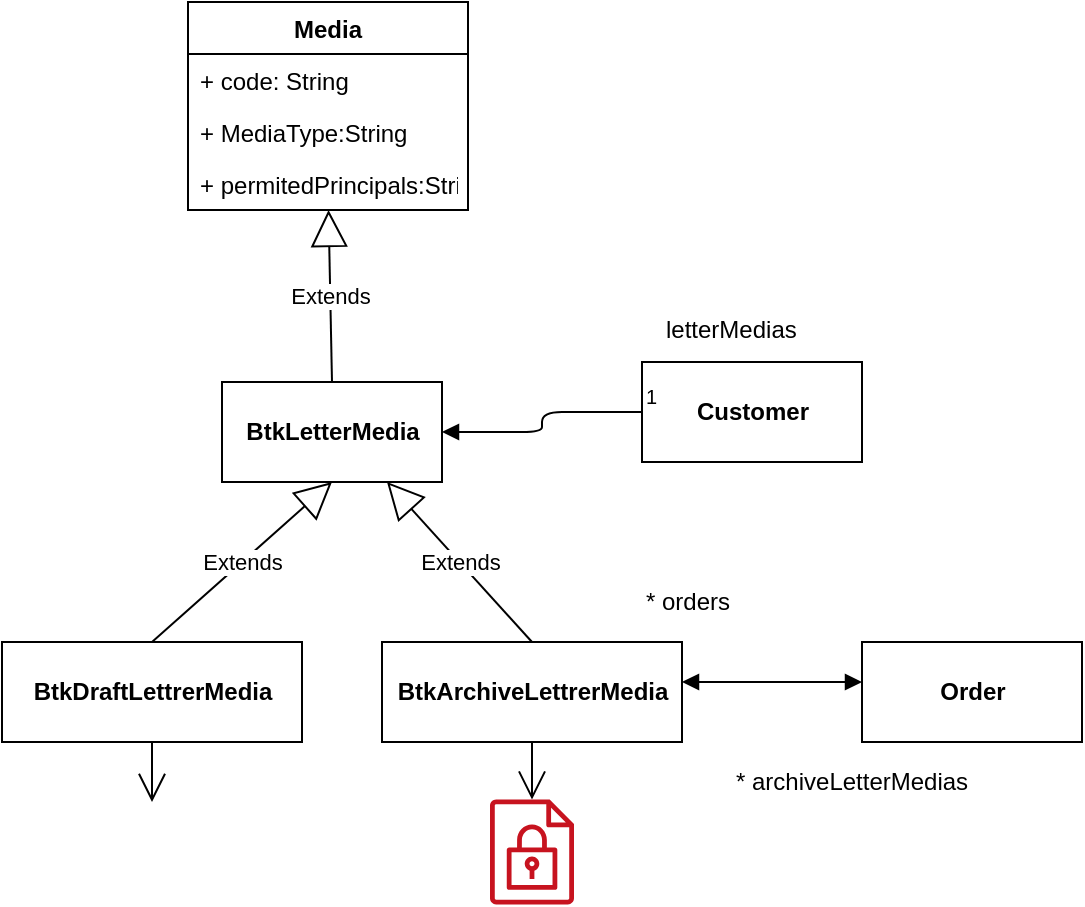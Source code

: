 <mxfile version="12.1.9" type="github" pages="1">
  <diagram id="HOtI-sz_BUimLlqROvsf" name="Page-1">
    <mxGraphModel dx="1379" dy="536" grid="1" gridSize="10" guides="1" tooltips="1" connect="1" arrows="1" fold="1" page="1" pageScale="1" pageWidth="827" pageHeight="1169" math="0" shadow="0">
      <root>
        <mxCell id="0"/>
        <mxCell id="1" parent="0"/>
        <mxCell id="HO2AVKdY3egmCjN-2I0X-20" value="&lt;b&gt;BtkLetterMedia&lt;/b&gt;" style="html=1;" vertex="1" parent="1">
          <mxGeometry x="290" y="280" width="110" height="50" as="geometry"/>
        </mxCell>
        <mxCell id="HO2AVKdY3egmCjN-2I0X-21" value="Extends" style="endArrow=block;endSize=16;endFill=0;html=1;exitX=0.5;exitY=0;exitDx=0;exitDy=0;" edge="1" parent="1" source="HO2AVKdY3egmCjN-2I0X-20" target="HO2AVKdY3egmCjN-2I0X-44">
          <mxGeometry width="160" relative="1" as="geometry">
            <mxPoint x="290" y="350" as="sourcePoint"/>
            <mxPoint x="349" y="207" as="targetPoint"/>
          </mxGeometry>
        </mxCell>
        <mxCell id="HO2AVKdY3egmCjN-2I0X-22" value="&lt;b&gt;Customer&lt;/b&gt;" style="html=1;" vertex="1" parent="1">
          <mxGeometry x="500" y="270" width="110" height="50" as="geometry"/>
        </mxCell>
        <mxCell id="HO2AVKdY3egmCjN-2I0X-23" value="&lt;span style=&quot;font-size: 12px&quot;&gt;letterMedias&lt;/span&gt;" style="endArrow=block;endFill=1;html=1;edgeStyle=orthogonalEdgeStyle;align=left;verticalAlign=top;exitX=0;exitY=0.5;exitDx=0;exitDy=0;" edge="1" parent="1" source="HO2AVKdY3egmCjN-2I0X-22" target="HO2AVKdY3egmCjN-2I0X-20">
          <mxGeometry x="-0.091" y="81" relative="1" as="geometry">
            <mxPoint x="480" y="310" as="sourcePoint"/>
            <mxPoint x="640" y="310" as="targetPoint"/>
            <mxPoint x="-21" y="-55" as="offset"/>
          </mxGeometry>
        </mxCell>
        <mxCell id="HO2AVKdY3egmCjN-2I0X-24" value="1" style="resizable=0;html=1;align=left;verticalAlign=bottom;labelBackgroundColor=#ffffff;fontSize=10;" connectable="0" vertex="1" parent="HO2AVKdY3egmCjN-2I0X-23">
          <mxGeometry x="-1" relative="1" as="geometry"/>
        </mxCell>
        <mxCell id="HO2AVKdY3egmCjN-2I0X-28" value="&lt;b&gt;BtkArchiveLettrerMedia&lt;/b&gt;" style="html=1;" vertex="1" parent="1">
          <mxGeometry x="370" y="410" width="150" height="50" as="geometry"/>
        </mxCell>
        <mxCell id="HO2AVKdY3egmCjN-2I0X-29" value="Extends" style="endArrow=block;endSize=16;endFill=0;html=1;entryX=0.75;entryY=1;entryDx=0;entryDy=0;exitX=0.5;exitY=0;exitDx=0;exitDy=0;" edge="1" parent="1" source="HO2AVKdY3egmCjN-2I0X-28" target="HO2AVKdY3egmCjN-2I0X-20">
          <mxGeometry width="160" relative="1" as="geometry">
            <mxPoint x="370" y="380" as="sourcePoint"/>
            <mxPoint x="390" y="350" as="targetPoint"/>
          </mxGeometry>
        </mxCell>
        <mxCell id="HO2AVKdY3egmCjN-2I0X-30" value="Extends" style="endArrow=block;endSize=16;endFill=0;html=1;exitX=0.5;exitY=0;exitDx=0;exitDy=0;entryX=0.5;entryY=1;entryDx=0;entryDy=0;" edge="1" parent="1" source="HO2AVKdY3egmCjN-2I0X-45" target="HO2AVKdY3egmCjN-2I0X-20">
          <mxGeometry width="160" relative="1" as="geometry">
            <mxPoint x="200" y="370" as="sourcePoint"/>
            <mxPoint x="173.333" y="250" as="targetPoint"/>
            <Array as="points"/>
          </mxGeometry>
        </mxCell>
        <mxCell id="HO2AVKdY3egmCjN-2I0X-31" value="&lt;b&gt;Order&lt;/b&gt;" style="html=1;" vertex="1" parent="1">
          <mxGeometry x="610" y="410" width="110" height="50" as="geometry"/>
        </mxCell>
        <mxCell id="HO2AVKdY3egmCjN-2I0X-32" value="" style="endArrow=block;startArrow=block;endFill=1;startFill=1;html=1;" edge="1" parent="1">
          <mxGeometry width="160" relative="1" as="geometry">
            <mxPoint x="520" y="430" as="sourcePoint"/>
            <mxPoint x="610" y="430" as="targetPoint"/>
          </mxGeometry>
        </mxCell>
        <mxCell id="HO2AVKdY3egmCjN-2I0X-33" value="* orders" style="text;html=1;resizable=0;points=[];autosize=1;align=left;verticalAlign=top;spacingTop=-4;" vertex="1" parent="1">
          <mxGeometry x="500" y="380" width="60" height="20" as="geometry"/>
        </mxCell>
        <mxCell id="HO2AVKdY3egmCjN-2I0X-34" value="* archiveLetterMedias" style="text;html=1;resizable=0;points=[];autosize=1;align=left;verticalAlign=top;spacingTop=-4;" vertex="1" parent="1">
          <mxGeometry x="545" y="470" width="130" height="20" as="geometry"/>
        </mxCell>
        <mxCell id="HO2AVKdY3egmCjN-2I0X-35" value="" style="shape=image;html=1;verticalAlign=top;verticalLabelPosition=bottom;labelBackgroundColor=#ffffff;imageAspect=0;aspect=fixed;image=https://cdn1.iconfinder.com/data/icons/Futurosoft%20Icons%200.5.2/128x128/mimetypes/encrypted.png" vertex="1" parent="1">
          <mxGeometry x="230" y="490" width="50" height="50" as="geometry"/>
        </mxCell>
        <mxCell id="HO2AVKdY3egmCjN-2I0X-37" value="" style="endArrow=open;endFill=1;endSize=12;html=1;exitX=0.5;exitY=1;exitDx=0;exitDy=0;" edge="1" parent="1" source="HO2AVKdY3egmCjN-2I0X-45" target="HO2AVKdY3egmCjN-2I0X-35">
          <mxGeometry width="160" relative="1" as="geometry">
            <mxPoint x="-70" y="399" as="sourcePoint"/>
            <mxPoint x="120.0" y="410" as="targetPoint"/>
          </mxGeometry>
        </mxCell>
        <mxCell id="HO2AVKdY3egmCjN-2I0X-38" value="" style="endArrow=open;endFill=1;endSize=12;html=1;exitX=0.5;exitY=1;exitDx=0;exitDy=0;" edge="1" parent="1" source="HO2AVKdY3egmCjN-2I0X-28" target="HO2AVKdY3egmCjN-2I0X-39">
          <mxGeometry width="160" relative="1" as="geometry">
            <mxPoint x="290" y="470" as="sourcePoint"/>
            <mxPoint x="455" y="490" as="targetPoint"/>
          </mxGeometry>
        </mxCell>
        <mxCell id="HO2AVKdY3egmCjN-2I0X-39" value="" style="outlineConnect=0;fontColor=#232F3E;gradientColor=none;fillColor=#C7131F;strokeColor=none;dashed=0;verticalLabelPosition=bottom;verticalAlign=top;align=center;html=1;fontSize=12;fontStyle=0;aspect=fixed;pointerEvents=1;shape=mxgraph.aws4.encrypted_data;" vertex="1" parent="1">
          <mxGeometry x="424" y="488.5" width="42" height="53" as="geometry"/>
        </mxCell>
        <mxCell id="HO2AVKdY3egmCjN-2I0X-41" value="Media" style="swimlane;fontStyle=1;childLayout=stackLayout;horizontal=1;startSize=26;fillColor=none;horizontalStack=0;resizeParent=1;resizeParentMax=0;resizeLast=0;collapsible=1;marginBottom=0;" vertex="1" parent="1">
          <mxGeometry x="273" y="90" width="140" height="104" as="geometry"/>
        </mxCell>
        <mxCell id="HO2AVKdY3egmCjN-2I0X-42" value="+ code: String" style="text;strokeColor=none;fillColor=none;align=left;verticalAlign=top;spacingLeft=4;spacingRight=4;overflow=hidden;rotatable=0;points=[[0,0.5],[1,0.5]];portConstraint=eastwest;" vertex="1" parent="HO2AVKdY3egmCjN-2I0X-41">
          <mxGeometry y="26" width="140" height="26" as="geometry"/>
        </mxCell>
        <mxCell id="HO2AVKdY3egmCjN-2I0X-43" value="+ MediaType:String" style="text;strokeColor=none;fillColor=none;align=left;verticalAlign=top;spacingLeft=4;spacingRight=4;overflow=hidden;rotatable=0;points=[[0,0.5],[1,0.5]];portConstraint=eastwest;" vertex="1" parent="HO2AVKdY3egmCjN-2I0X-41">
          <mxGeometry y="52" width="140" height="26" as="geometry"/>
        </mxCell>
        <mxCell id="HO2AVKdY3egmCjN-2I0X-44" value="+ permitedPrincipals:String" style="text;strokeColor=none;fillColor=none;align=left;verticalAlign=top;spacingLeft=4;spacingRight=4;overflow=hidden;rotatable=0;points=[[0,0.5],[1,0.5]];portConstraint=eastwest;" vertex="1" parent="HO2AVKdY3egmCjN-2I0X-41">
          <mxGeometry y="78" width="140" height="26" as="geometry"/>
        </mxCell>
        <mxCell id="HO2AVKdY3egmCjN-2I0X-45" value="&lt;span style=&quot;font-weight: 700&quot;&gt;BtkDraftLettrerMedia&lt;/span&gt;" style="html=1;" vertex="1" parent="1">
          <mxGeometry x="180" y="410" width="150" height="50" as="geometry"/>
        </mxCell>
      </root>
    </mxGraphModel>
  </diagram>
</mxfile>
